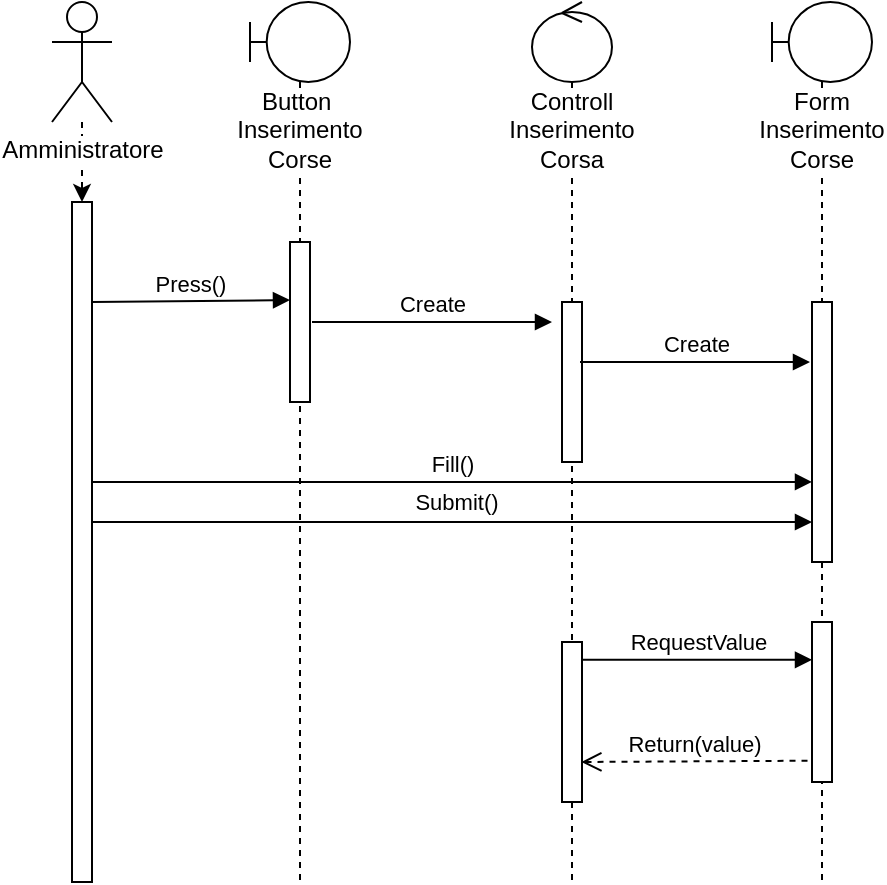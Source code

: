 <mxfile version="12.1.0" type="device" pages="1"><diagram id="o9PhKf0zJQkcECVYMPSk" name="Page-1"><mxGraphModel dx="854" dy="468" grid="1" gridSize="10" guides="1" tooltips="1" connect="1" arrows="1" fold="1" page="1" pageScale="1" pageWidth="827" pageHeight="1169" math="0" shadow="0"><root><mxCell id="0"/><mxCell id="1" parent="0"/><mxCell id="qiQsgCKwkl3ql0hoFAbu-4" style="edgeStyle=orthogonalEdgeStyle;rounded=0;orthogonalLoop=1;jettySize=auto;html=1;dashed=1;" edge="1" parent="1" source="qiQsgCKwkl3ql0hoFAbu-1" target="qiQsgCKwkl3ql0hoFAbu-2"><mxGeometry relative="1" as="geometry"/></mxCell><mxCell id="qiQsgCKwkl3ql0hoFAbu-1" value="Amministratore" style="shape=umlActor;verticalLabelPosition=bottom;labelBackgroundColor=#ffffff;verticalAlign=top;html=1;outlineConnect=0;" vertex="1" parent="1"><mxGeometry x="40" y="20" width="30" height="60" as="geometry"/></mxCell><mxCell id="qiQsgCKwkl3ql0hoFAbu-2" value="" style="html=1;points=[];perimeter=orthogonalPerimeter;" vertex="1" parent="1"><mxGeometry x="50" y="120" width="10" height="340" as="geometry"/></mxCell><mxCell id="qiQsgCKwkl3ql0hoFAbu-5" value="Button&amp;nbsp;&lt;br&gt;Inserimento&lt;br&gt;Corse" style="shape=umlLifeline;participant=umlBoundary;perimeter=lifelinePerimeter;whiteSpace=wrap;html=1;container=1;collapsible=0;recursiveResize=0;verticalAlign=top;spacingTop=36;labelBackgroundColor=#ffffff;outlineConnect=0;size=40;" vertex="1" parent="1"><mxGeometry x="139" y="20" width="50" height="440" as="geometry"/></mxCell><mxCell id="qiQsgCKwkl3ql0hoFAbu-7" value="" style="html=1;points=[];perimeter=orthogonalPerimeter;" vertex="1" parent="qiQsgCKwkl3ql0hoFAbu-5"><mxGeometry x="20" y="120" width="10" height="80" as="geometry"/></mxCell><mxCell id="qiQsgCKwkl3ql0hoFAbu-19" value="Create" style="html=1;verticalAlign=bottom;endArrow=block;" edge="1" parent="qiQsgCKwkl3ql0hoFAbu-5"><mxGeometry width="80" relative="1" as="geometry"><mxPoint x="31" y="160" as="sourcePoint"/><mxPoint x="151" y="160" as="targetPoint"/></mxGeometry></mxCell><mxCell id="qiQsgCKwkl3ql0hoFAbu-12" value="Press()" style="html=1;verticalAlign=bottom;endArrow=block;entryX=0;entryY=0.363;entryDx=0;entryDy=0;entryPerimeter=0;" edge="1" parent="1" target="qiQsgCKwkl3ql0hoFAbu-7"><mxGeometry width="80" relative="1" as="geometry"><mxPoint x="60" y="170" as="sourcePoint"/><mxPoint x="156" y="166" as="targetPoint"/></mxGeometry></mxCell><mxCell id="qiQsgCKwkl3ql0hoFAbu-13" value="Controll&lt;br&gt;Inserimento&lt;br&gt;Corsa" style="shape=umlLifeline;participant=umlControl;perimeter=lifelinePerimeter;whiteSpace=wrap;html=1;container=1;collapsible=0;recursiveResize=0;verticalAlign=top;spacingTop=36;labelBackgroundColor=#ffffff;outlineConnect=0;" vertex="1" parent="1"><mxGeometry x="280" y="20" width="40" height="440" as="geometry"/></mxCell><mxCell id="qiQsgCKwkl3ql0hoFAbu-17" value="" style="html=1;points=[];perimeter=orthogonalPerimeter;" vertex="1" parent="qiQsgCKwkl3ql0hoFAbu-13"><mxGeometry x="15" y="150" width="10" height="80" as="geometry"/></mxCell><mxCell id="qiQsgCKwkl3ql0hoFAbu-18" value="" style="html=1;points=[];perimeter=orthogonalPerimeter;" vertex="1" parent="qiQsgCKwkl3ql0hoFAbu-13"><mxGeometry x="15" y="320" width="10" height="80" as="geometry"/></mxCell><mxCell id="qiQsgCKwkl3ql0hoFAbu-14" value="Form&lt;br&gt;Inserimento&lt;br&gt;Corse" style="shape=umlLifeline;participant=umlBoundary;perimeter=lifelinePerimeter;whiteSpace=wrap;html=1;container=1;collapsible=0;recursiveResize=0;verticalAlign=top;spacingTop=36;labelBackgroundColor=#ffffff;outlineConnect=0;" vertex="1" parent="1"><mxGeometry x="400" y="20" width="50" height="440" as="geometry"/></mxCell><mxCell id="qiQsgCKwkl3ql0hoFAbu-20" value="" style="html=1;points=[];perimeter=orthogonalPerimeter;" vertex="1" parent="qiQsgCKwkl3ql0hoFAbu-14"><mxGeometry x="20" y="150" width="10" height="130" as="geometry"/></mxCell><mxCell id="qiQsgCKwkl3ql0hoFAbu-22" value="" style="html=1;points=[];perimeter=orthogonalPerimeter;" vertex="1" parent="qiQsgCKwkl3ql0hoFAbu-14"><mxGeometry x="20" y="310" width="10" height="80" as="geometry"/></mxCell><mxCell id="qiQsgCKwkl3ql0hoFAbu-21" value="Create" style="html=1;verticalAlign=bottom;endArrow=block;" edge="1" parent="1"><mxGeometry width="80" relative="1" as="geometry"><mxPoint x="304" y="200" as="sourcePoint"/><mxPoint x="419" y="200" as="targetPoint"/></mxGeometry></mxCell><mxCell id="qiQsgCKwkl3ql0hoFAbu-23" value="RequestValue" style="html=1;verticalAlign=bottom;endArrow=block;exitX=1.038;exitY=0.111;exitDx=0;exitDy=0;exitPerimeter=0;entryX=0;entryY=0.236;entryDx=0;entryDy=0;entryPerimeter=0;" edge="1" parent="1" source="qiQsgCKwkl3ql0hoFAbu-18" target="qiQsgCKwkl3ql0hoFAbu-22"><mxGeometry width="80" relative="1" as="geometry"><mxPoint x="310" y="320" as="sourcePoint"/><mxPoint x="420" y="319" as="targetPoint"/></mxGeometry></mxCell><mxCell id="qiQsgCKwkl3ql0hoFAbu-24" value="Return(value)" style="html=1;verticalAlign=bottom;endArrow=open;dashed=1;endSize=8;exitX=-0.224;exitY=0.867;exitDx=0;exitDy=0;exitPerimeter=0;entryX=0.967;entryY=0.75;entryDx=0;entryDy=0;entryPerimeter=0;" edge="1" parent="1" source="qiQsgCKwkl3ql0hoFAbu-22" target="qiQsgCKwkl3ql0hoFAbu-18"><mxGeometry relative="1" as="geometry"><mxPoint x="385" y="380" as="sourcePoint"/><mxPoint x="305" y="380" as="targetPoint"/></mxGeometry></mxCell><mxCell id="qiQsgCKwkl3ql0hoFAbu-25" value="Fill()" style="html=1;verticalAlign=bottom;endArrow=block;entryX=0;entryY=0.692;entryDx=0;entryDy=0;entryPerimeter=0;" edge="1" parent="1" target="qiQsgCKwkl3ql0hoFAbu-20"><mxGeometry width="80" relative="1" as="geometry"><mxPoint x="60" y="260" as="sourcePoint"/><mxPoint x="140" y="260" as="targetPoint"/></mxGeometry></mxCell><mxCell id="qiQsgCKwkl3ql0hoFAbu-26" value="Submit()" style="html=1;verticalAlign=bottom;endArrow=block;" edge="1" parent="1" target="qiQsgCKwkl3ql0hoFAbu-20"><mxGeometry x="0.01" y="1" width="80" relative="1" as="geometry"><mxPoint x="60" y="280" as="sourcePoint"/><mxPoint x="416" y="282" as="targetPoint"/><mxPoint as="offset"/></mxGeometry></mxCell></root></mxGraphModel></diagram></mxfile>